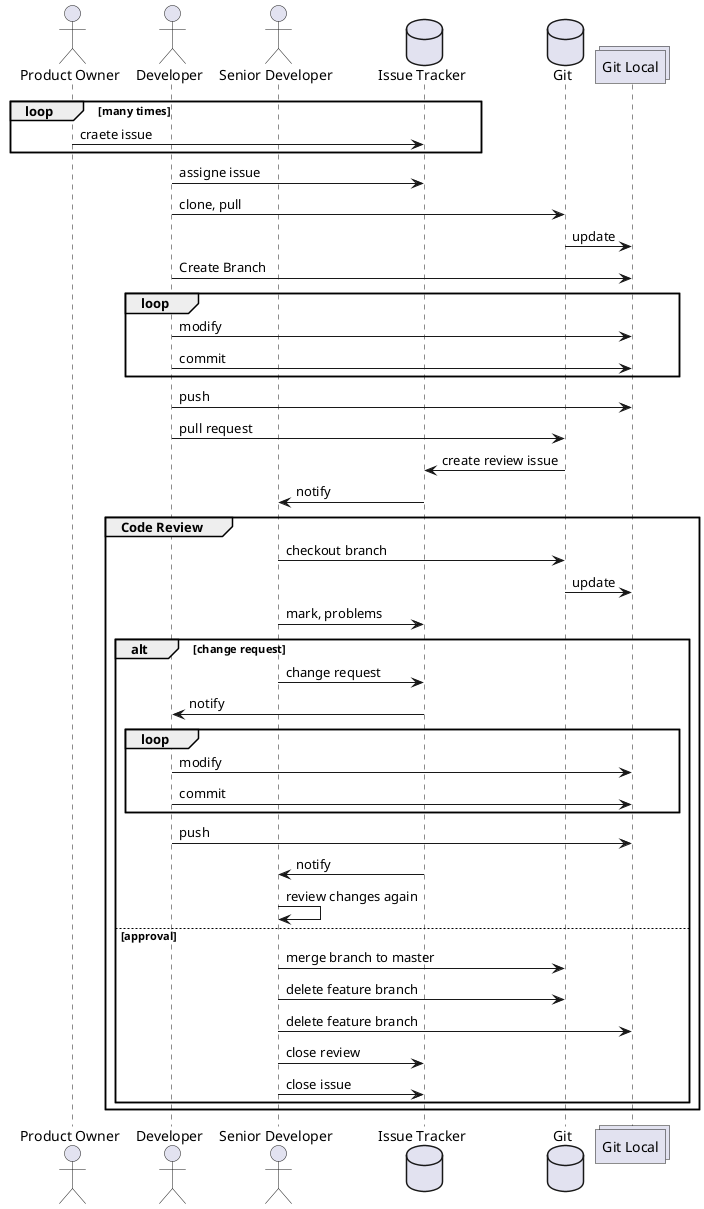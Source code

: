 @startuml

actor "Product Owner"
actor Developer
actor "Senior Developer"

database "Issue Tracker"
database "Git"
collections "Git Local"

loop  many times 
"Product Owner" -> "Issue Tracker" : craete issue
end

Developer -> "Issue Tracker" : assigne issue
Developer -> "Git" : clone, pull
"Git" -> "Git Local" : update
Developer -> "Git Local" : Create Branch

loop
Developer -> "Git Local" : modify
Developer -> "Git Local" : commit
end

Developer -> "Git Local" : push
Developer -> "Git" : pull request
"Git" -> "Issue Tracker" : create review issue
"Issue Tracker" -> "Senior Developer" : notify
group Code Review
    "Senior Developer" -> "Git" : checkout branch
    "Git" -> "Git Local" : update
    "Senior Developer" -> "Issue Tracker" : mark, problems
    alt change request
        "Senior Developer" -> "Issue Tracker" : change request
        "Issue Tracker" -> Developer : notify
        loop
            Developer -> "Git Local" : modify
            Developer -> "Git Local" : commit
        end
        Developer -> "Git Local" : push
        "Issue Tracker" -> "Senior Developer" : notify
        "Senior Developer" -> "Senior Developer" : review changes again
    else approval
    "Senior Developer" -> "Git" : merge branch to master
    "Senior Developer" -> "Git" : delete feature branch
    "Senior Developer" -> "Git Local" : delete feature branch
    "Senior Developer" -> "Issue Tracker" : close review
    "Senior Developer" -> "Issue Tracker" : close issue
    end
end

@enduml
